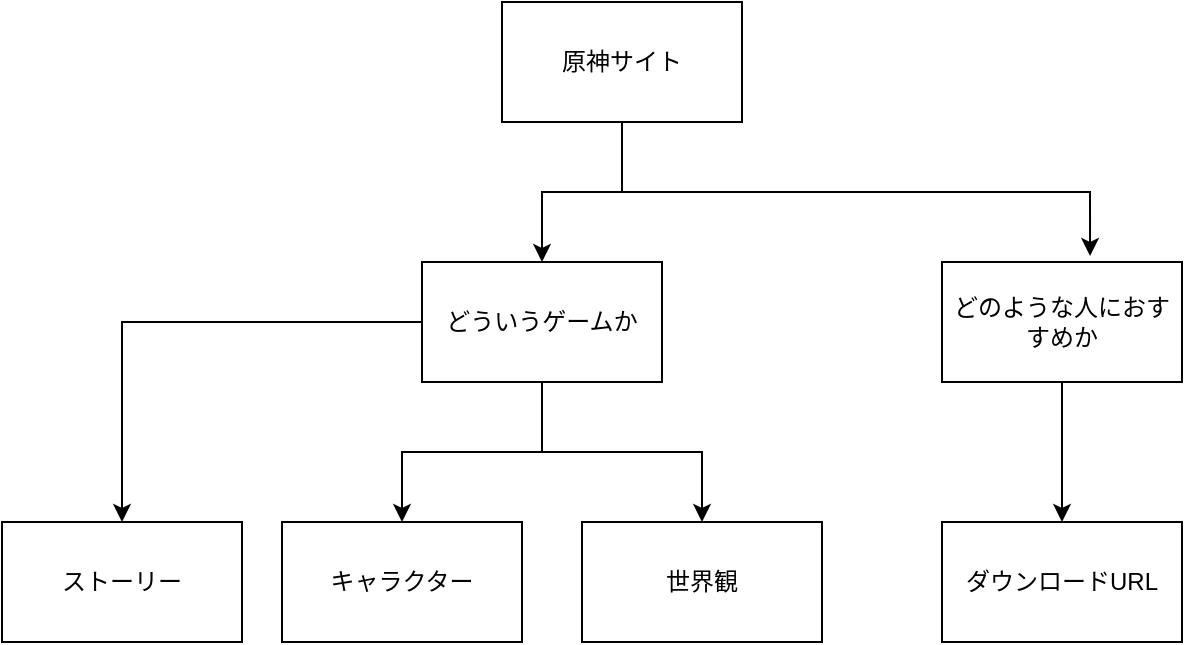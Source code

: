<mxfile version="20.8.4" type="github">
  <diagram id="C5RBs43oDa-KdzZeNtuy" name="Page-1">
    <mxGraphModel dx="1434" dy="756" grid="1" gridSize="10" guides="1" tooltips="1" connect="1" arrows="1" fold="1" page="1" pageScale="1" pageWidth="827" pageHeight="1169" math="0" shadow="0">
      <root>
        <mxCell id="WIyWlLk6GJQsqaUBKTNV-0" />
        <mxCell id="WIyWlLk6GJQsqaUBKTNV-1" parent="WIyWlLk6GJQsqaUBKTNV-0" />
        <mxCell id="Qj4DWcvhCuBi7caTiBJ--10" style="edgeStyle=orthogonalEdgeStyle;rounded=0;orthogonalLoop=1;jettySize=auto;html=1;exitX=0.5;exitY=1;exitDx=0;exitDy=0;" edge="1" parent="WIyWlLk6GJQsqaUBKTNV-1" source="Qj4DWcvhCuBi7caTiBJ--0" target="Qj4DWcvhCuBi7caTiBJ--1">
          <mxGeometry relative="1" as="geometry" />
        </mxCell>
        <mxCell id="Qj4DWcvhCuBi7caTiBJ--11" style="edgeStyle=orthogonalEdgeStyle;rounded=0;orthogonalLoop=1;jettySize=auto;html=1;exitX=0.5;exitY=1;exitDx=0;exitDy=0;entryX=0.617;entryY=-0.05;entryDx=0;entryDy=0;entryPerimeter=0;" edge="1" parent="WIyWlLk6GJQsqaUBKTNV-1" source="Qj4DWcvhCuBi7caTiBJ--0" target="Qj4DWcvhCuBi7caTiBJ--2">
          <mxGeometry relative="1" as="geometry" />
        </mxCell>
        <mxCell id="Qj4DWcvhCuBi7caTiBJ--0" value="原神サイト" style="rounded=0;whiteSpace=wrap;html=1;" vertex="1" parent="WIyWlLk6GJQsqaUBKTNV-1">
          <mxGeometry x="290" y="150" width="120" height="60" as="geometry" />
        </mxCell>
        <mxCell id="Qj4DWcvhCuBi7caTiBJ--12" style="edgeStyle=orthogonalEdgeStyle;rounded=0;orthogonalLoop=1;jettySize=auto;html=1;entryX=0.5;entryY=0;entryDx=0;entryDy=0;" edge="1" parent="WIyWlLk6GJQsqaUBKTNV-1" source="Qj4DWcvhCuBi7caTiBJ--1" target="Qj4DWcvhCuBi7caTiBJ--4">
          <mxGeometry relative="1" as="geometry" />
        </mxCell>
        <mxCell id="Qj4DWcvhCuBi7caTiBJ--13" style="edgeStyle=orthogonalEdgeStyle;rounded=0;orthogonalLoop=1;jettySize=auto;html=1;entryX=0.5;entryY=0;entryDx=0;entryDy=0;" edge="1" parent="WIyWlLk6GJQsqaUBKTNV-1" source="Qj4DWcvhCuBi7caTiBJ--1" target="Qj4DWcvhCuBi7caTiBJ--3">
          <mxGeometry relative="1" as="geometry" />
        </mxCell>
        <mxCell id="Qj4DWcvhCuBi7caTiBJ--14" style="edgeStyle=orthogonalEdgeStyle;rounded=0;orthogonalLoop=1;jettySize=auto;html=1;entryX=0.5;entryY=0;entryDx=0;entryDy=0;" edge="1" parent="WIyWlLk6GJQsqaUBKTNV-1" source="Qj4DWcvhCuBi7caTiBJ--1" target="Qj4DWcvhCuBi7caTiBJ--5">
          <mxGeometry relative="1" as="geometry" />
        </mxCell>
        <mxCell id="Qj4DWcvhCuBi7caTiBJ--1" value="どういうゲームか" style="rounded=0;whiteSpace=wrap;html=1;" vertex="1" parent="WIyWlLk6GJQsqaUBKTNV-1">
          <mxGeometry x="250" y="280" width="120" height="60" as="geometry" />
        </mxCell>
        <mxCell id="Qj4DWcvhCuBi7caTiBJ--15" style="edgeStyle=orthogonalEdgeStyle;rounded=0;orthogonalLoop=1;jettySize=auto;html=1;entryX=0.5;entryY=0;entryDx=0;entryDy=0;" edge="1" parent="WIyWlLk6GJQsqaUBKTNV-1" source="Qj4DWcvhCuBi7caTiBJ--2" target="Qj4DWcvhCuBi7caTiBJ--9">
          <mxGeometry relative="1" as="geometry" />
        </mxCell>
        <mxCell id="Qj4DWcvhCuBi7caTiBJ--2" value="どのような人におすすめか" style="rounded=0;whiteSpace=wrap;html=1;" vertex="1" parent="WIyWlLk6GJQsqaUBKTNV-1">
          <mxGeometry x="510" y="280" width="120" height="60" as="geometry" />
        </mxCell>
        <mxCell id="Qj4DWcvhCuBi7caTiBJ--3" value="キャラクター" style="rounded=0;whiteSpace=wrap;html=1;" vertex="1" parent="WIyWlLk6GJQsqaUBKTNV-1">
          <mxGeometry x="180" y="410" width="120" height="60" as="geometry" />
        </mxCell>
        <mxCell id="Qj4DWcvhCuBi7caTiBJ--4" value="ストーリー" style="rounded=0;whiteSpace=wrap;html=1;" vertex="1" parent="WIyWlLk6GJQsqaUBKTNV-1">
          <mxGeometry x="40" y="410" width="120" height="60" as="geometry" />
        </mxCell>
        <mxCell id="Qj4DWcvhCuBi7caTiBJ--5" value="世界観" style="rounded=0;whiteSpace=wrap;html=1;" vertex="1" parent="WIyWlLk6GJQsqaUBKTNV-1">
          <mxGeometry x="330" y="410" width="120" height="60" as="geometry" />
        </mxCell>
        <mxCell id="Qj4DWcvhCuBi7caTiBJ--9" value="ダウンロードURL" style="rounded=0;whiteSpace=wrap;html=1;" vertex="1" parent="WIyWlLk6GJQsqaUBKTNV-1">
          <mxGeometry x="510" y="410" width="120" height="60" as="geometry" />
        </mxCell>
      </root>
    </mxGraphModel>
  </diagram>
</mxfile>
